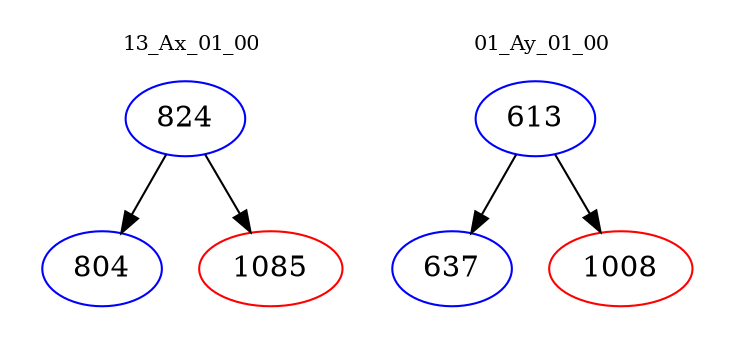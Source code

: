 digraph{
subgraph cluster_0 {
color = white
label = "13_Ax_01_00";
fontsize=10;
T0_824 [label="824", color="blue"]
T0_824 -> T0_804 [color="black"]
T0_804 [label="804", color="blue"]
T0_824 -> T0_1085 [color="black"]
T0_1085 [label="1085", color="red"]
}
subgraph cluster_1 {
color = white
label = "01_Ay_01_00";
fontsize=10;
T1_613 [label="613", color="blue"]
T1_613 -> T1_637 [color="black"]
T1_637 [label="637", color="blue"]
T1_613 -> T1_1008 [color="black"]
T1_1008 [label="1008", color="red"]
}
}
